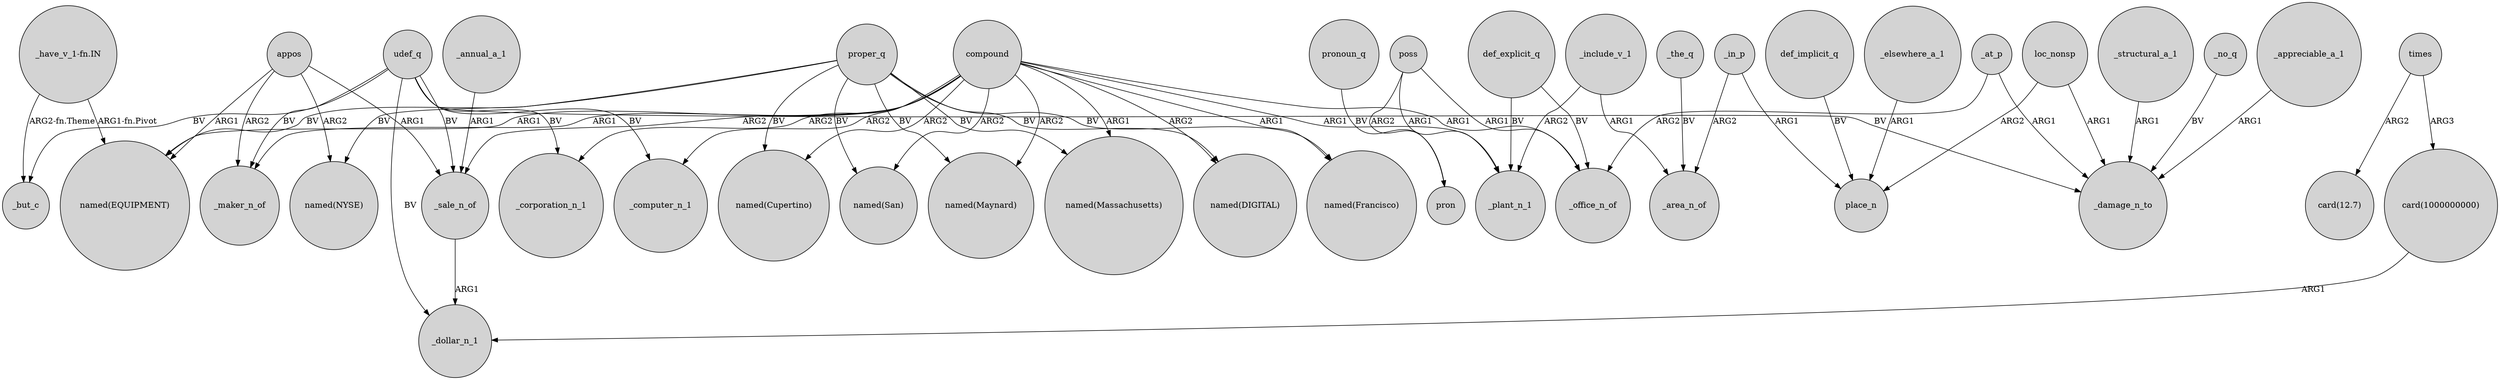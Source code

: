 digraph {
	node [shape=circle style=filled]
	loc_nonsp -> _damage_n_to [label=ARG1]
	poss -> _plant_n_1 [label=ARG1]
	def_explicit_q -> _plant_n_1 [label=BV]
	poss -> pron [label=ARG2]
	appos -> "named(EQUIPMENT)" [label=ARG1]
	proper_q -> "named(Francisco)" [label=BV]
	compound -> "named(San)" [label=ARG2]
	"_have_v_1-fn.IN" -> "named(EQUIPMENT)" [label="ARG1-fn.Pivot"]
	"_have_v_1-fn.IN" -> _but_c [label="ARG2-fn.Theme"]
	_include_v_1 -> _plant_n_1 [label=ARG2]
	def_explicit_q -> _office_n_of [label=BV]
	appos -> "named(NYSE)" [label=ARG2]
	compound -> _corporation_n_1 [label=ARG2]
	compound -> "named(DIGITAL)" [label=ARG2]
	compound -> _maker_n_of [label=ARG1]
	compound -> _office_n_of [label=ARG1]
	_include_v_1 -> _area_n_of [label=ARG1]
	def_implicit_q -> place_n [label=BV]
	compound -> _plant_n_1 [label=ARG1]
	compound -> "named(EQUIPMENT)" [label=ARG1]
	udef_q -> _computer_n_1 [label=BV]
	compound -> "named(Cupertino)" [label=ARG2]
	appos -> _maker_n_of [label=ARG2]
	compound -> _computer_n_1 [label=ARG2]
	times -> "card(1000000000)" [label=ARG3]
	proper_q -> "named(NYSE)" [label=BV]
	udef_q -> _but_c [label=BV]
	_at_p -> _damage_n_to [label=ARG1]
	_annual_a_1 -> _sale_n_of [label=ARG1]
	udef_q -> _corporation_n_1 [label=BV]
	pronoun_q -> pron [label=BV]
	appos -> _sale_n_of [label=ARG1]
	proper_q -> "named(EQUIPMENT)" [label=BV]
	compound -> _sale_n_of [label=ARG2]
	_elsewhere_a_1 -> place_n [label=ARG1]
	udef_q -> _damage_n_to [label=BV]
	_in_p -> place_n [label=ARG1]
	udef_q -> _maker_n_of [label=BV]
	compound -> "named(Francisco)" [label=ARG1]
	poss -> _office_n_of [label=ARG1]
	_the_q -> _area_n_of [label=BV]
	udef_q -> _sale_n_of [label=BV]
	proper_q -> "named(Maynard)" [label=BV]
	proper_q -> "named(Massachusetts)" [label=BV]
	loc_nonsp -> place_n [label=ARG2]
	_in_p -> _area_n_of [label=ARG2]
	_at_p -> _office_n_of [label=ARG2]
	proper_q -> "named(San)" [label=BV]
	times -> "card(12.7)" [label=ARG2]
	_structural_a_1 -> _damage_n_to [label=ARG1]
	compound -> "named(Massachusetts)" [label=ARG1]
	"card(1000000000)" -> _dollar_n_1 [label=ARG1]
	_no_q -> _damage_n_to [label=BV]
	_appreciable_a_1 -> _damage_n_to [label=ARG1]
	proper_q -> "named(Cupertino)" [label=BV]
	proper_q -> "named(DIGITAL)" [label=BV]
	udef_q -> _dollar_n_1 [label=BV]
	_sale_n_of -> _dollar_n_1 [label=ARG1]
	compound -> "named(Maynard)" [label=ARG2]
}
